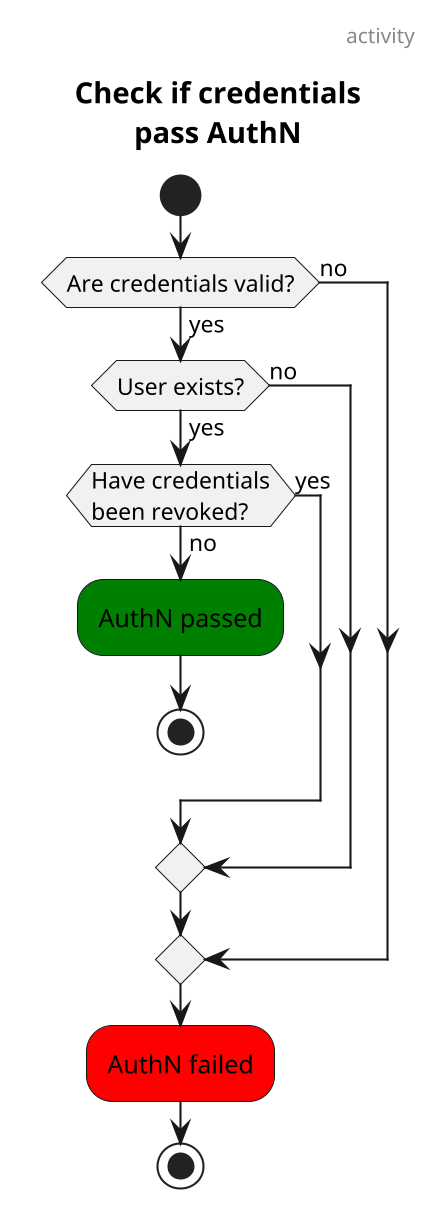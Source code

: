 @startuml authn-activity
skinparam dpi 200
header activity
title Check if credentials\npass AuthN

start
if (Are credentials valid?) then (yes)
    if (User exists?) then (yes)
        if (Have credentials\nbeen revoked?) then (no)
            #green:AuthN passed;
            stop
        else (yes)
        endif
    else (no)
    endif
else (no)
endif
#red:AuthN failed;
stop
@enduml
